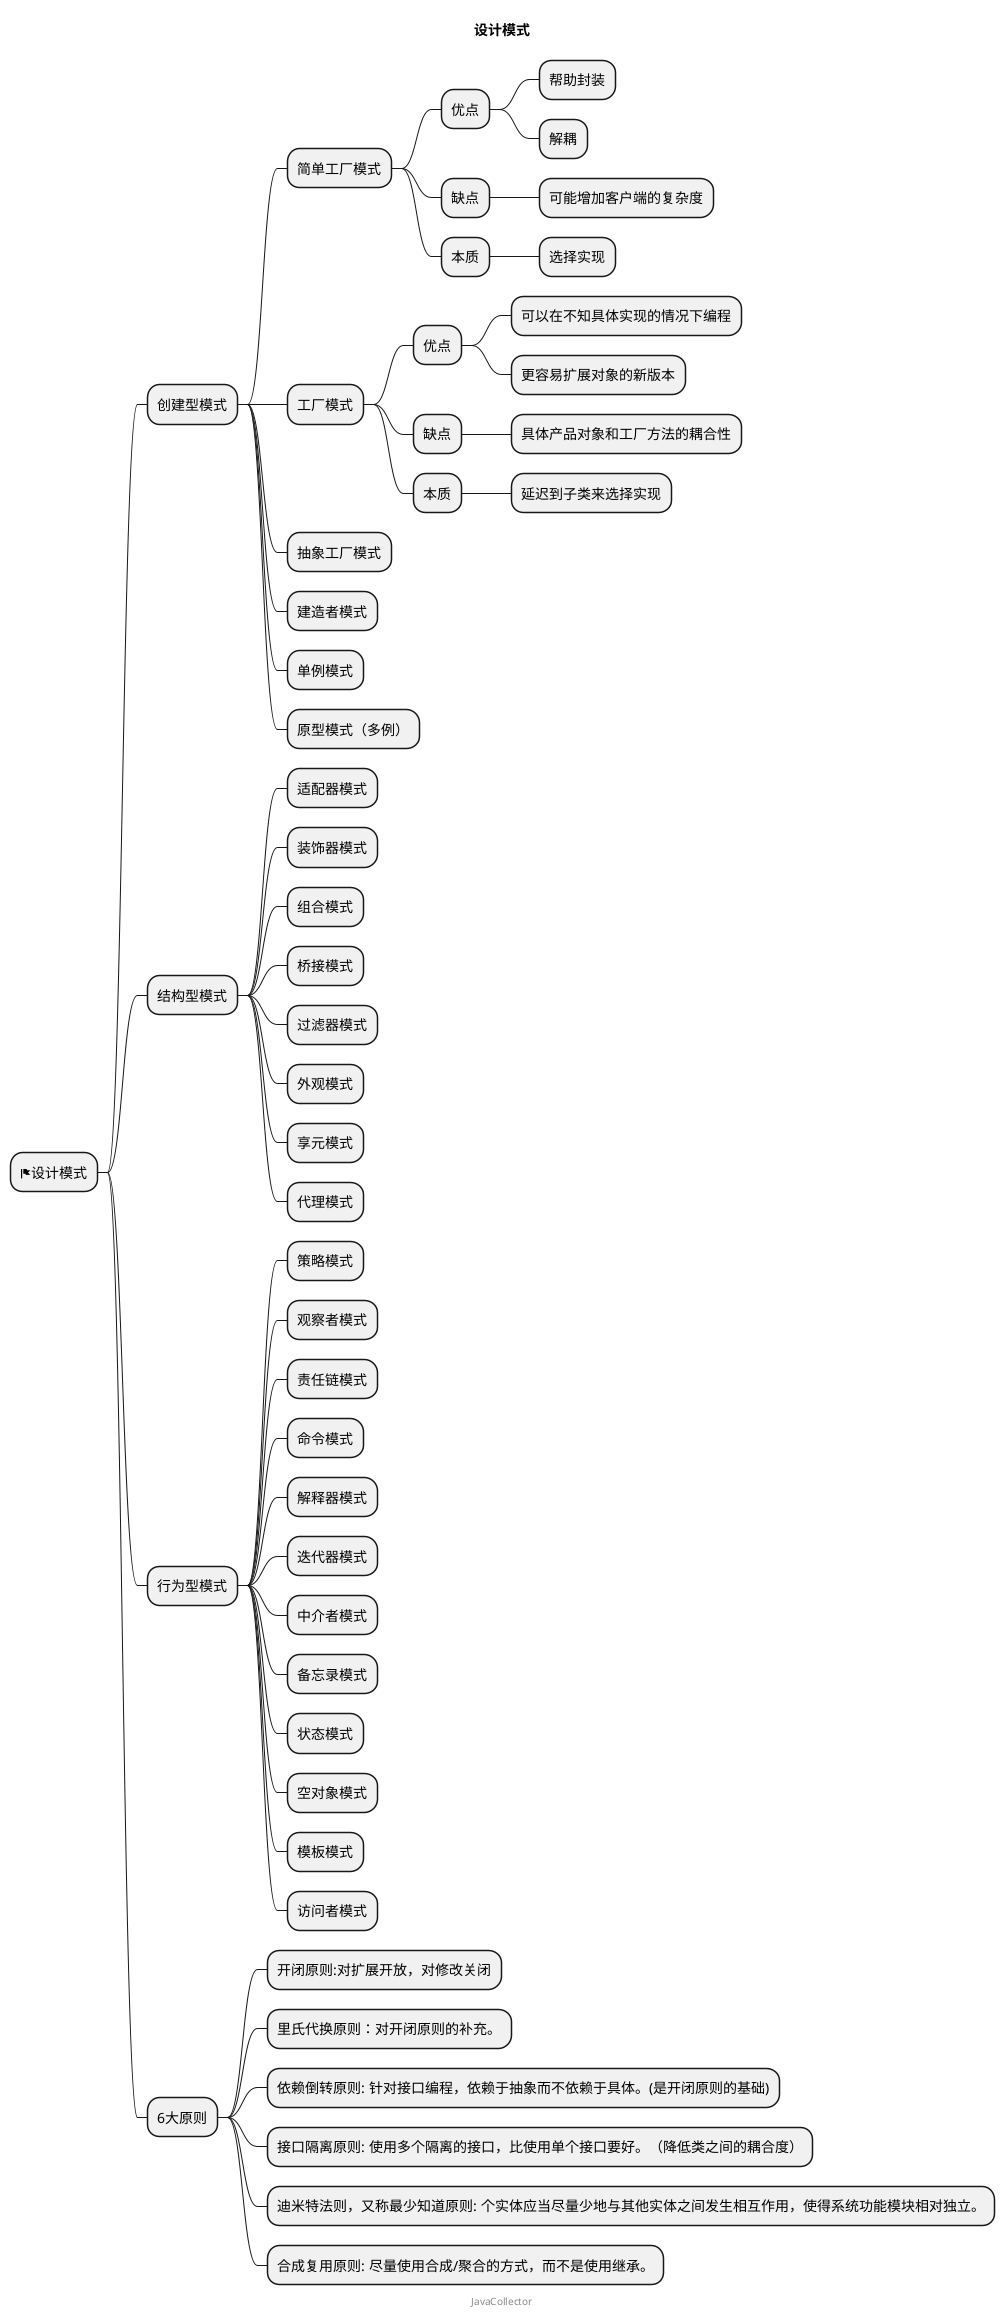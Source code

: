 @startmindmap
'https://plantuml.com/mindmap-diagram

title 设计模式

+ <&flag>设计模式
++ 创建型模式
+++ 简单工厂模式
++++ 优点
+++++ 帮助封装
+++++ 解耦
++++ 缺点
+++++ 可能增加客户端的复杂度
++++ 本质
+++++ 选择实现
+++ 工厂模式
++++ 优点
+++++ 可以在不知具体实现的情况下编程
+++++ 更容易扩展对象的新版本
++++ 缺点
+++++ 具体产品对象和工厂方法的耦合性
++++ 本质
+++++ 延迟到子类来选择实现
+++ 抽象工厂模式
+++ 建造者模式
+++ 单例模式
+++ 原型模式（多例）
++ 结构型模式
+++ 适配器模式
+++ 装饰器模式
+++ 组合模式
+++ 桥接模式
+++ 过滤器模式
+++ 外观模式
+++ 享元模式
+++ 代理模式
++ 行为型模式
+++ 策略模式
+++ 观察者模式
+++ 责任链模式
+++ 命令模式
+++ 解释器模式
+++ 迭代器模式
+++ 中介者模式
+++ 备忘录模式
+++ 状态模式
+++ 空对象模式
+++ 模板模式
+++ 访问者模式
++ 6大原则
+++ 开闭原则:对扩展开放，对修改关闭
+++ 里氏代换原则：对开闭原则的补充。
+++ 依赖倒转原则: 针对接口编程，依赖于抽象而不依赖于具体。(是开闭原则的基础)
+++ 接口隔离原则: 使用多个隔离的接口，比使用单个接口要好。（降低类之间的耦合度）
+++ 迪米特法则，又称最少知道原则: 个实体应当尽量少地与其他实体之间发生相互作用，使得系统功能模块相对独立。
+++ 合成复用原则: 尽量使用合成/聚合的方式，而不是使用继承。
center footer JavaCollector
@endmindmap

